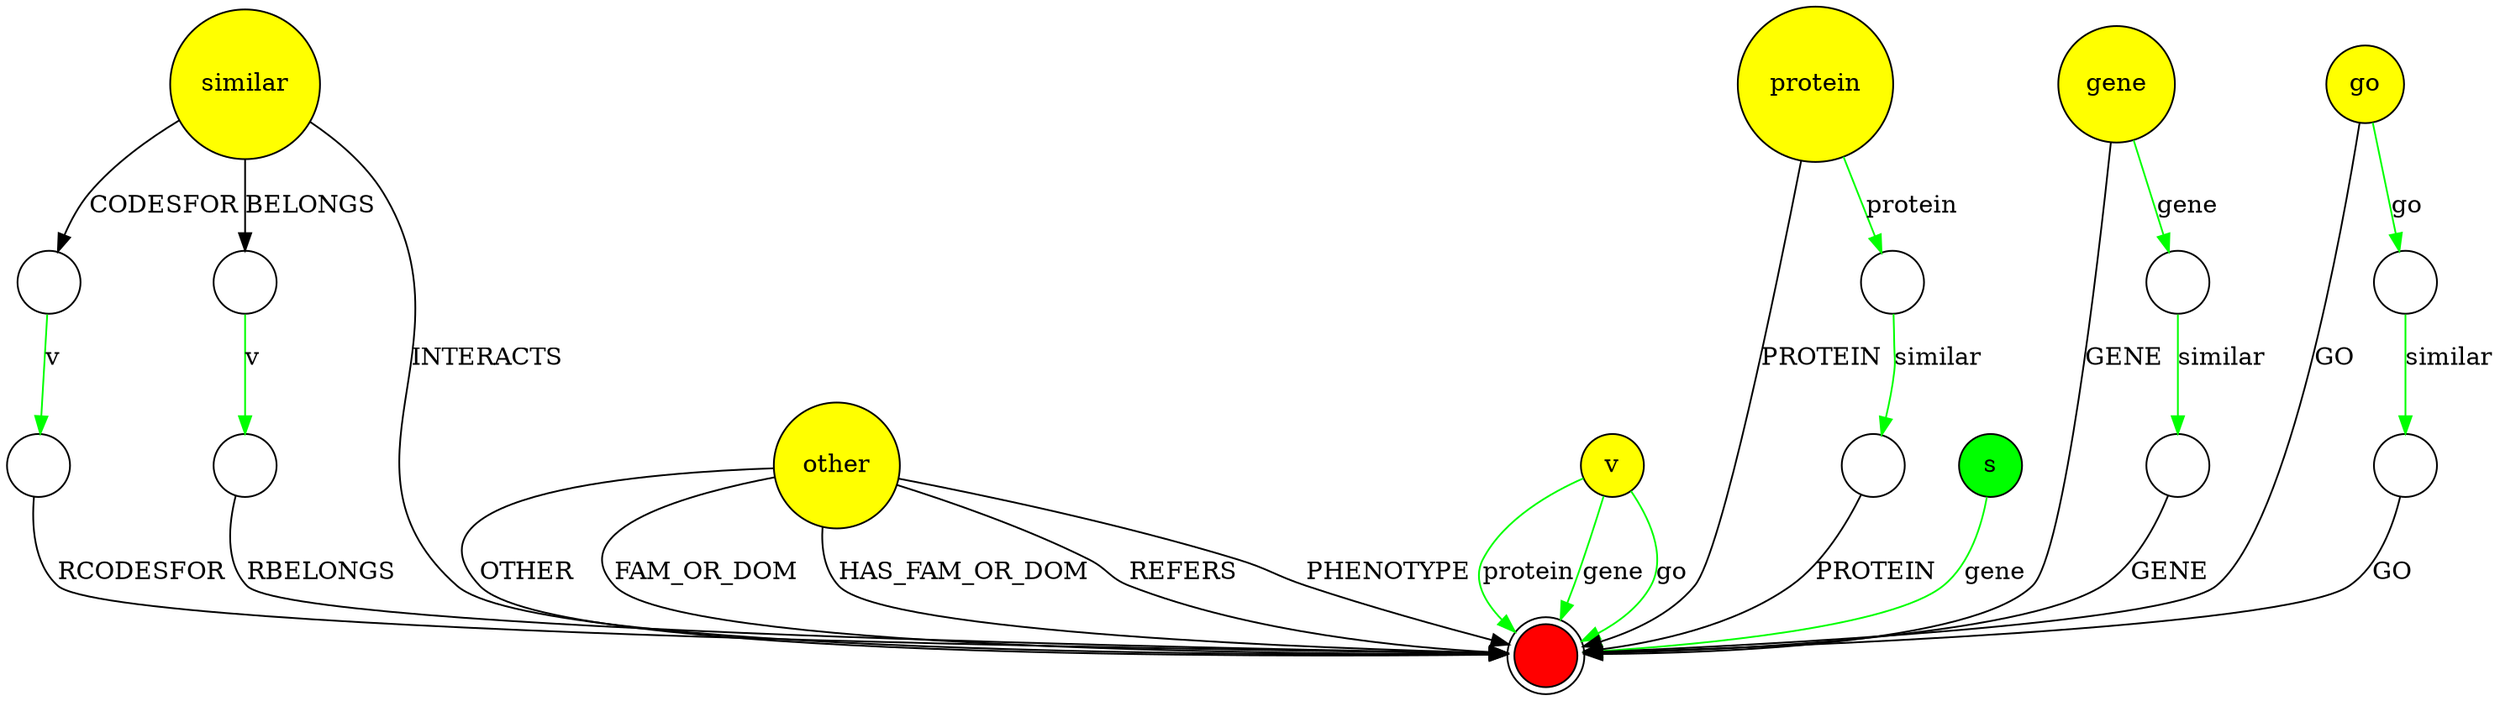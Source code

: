 digraph G {
node [shape = circle]
0[label="similar", style=filled, fillcolor=yellow]
0 -> 8 [label="CODESFOR"]; 

0 -> 17 [label="BELONGS"]; 

0 -> 7 [label="INTERACTS"]; 

1[label="other", style=filled, fillcolor=yellow]
1 -> 7 [label="OTHER"]; 

1 -> 7 [label="FAM_OR_DOM"]; 

1 -> 7 [label="HAS_FAM_OR_DOM"]; 

1 -> 7 [label="REFERS"]; 

1 -> 7 [label="PHENOTYPE"]; 

2[label="v", style=filled, fillcolor=yellow]
2 -> 7 [label="protein",color=green]; 

2 -> 7 [label="gene",color=green]; 

2 -> 7 [label="go",color=green]; 

3[label="protein", style=filled, fillcolor=yellow]
3 -> 16 [label="protein",color=green]; 

3 -> 7 [label="PROTEIN"]; 

4[label="s", style=filled, fillcolor=green]
4 -> 7 [label="gene",color=green]; 

5[label="gene", style=filled, fillcolor=yellow]
5 -> 14 [label="gene",color=green]; 

5 -> 7 [label="GENE"]; 

6[label="go", style=filled, fillcolor=yellow]
6 -> 15 [label="go",color=green]; 

6 -> 7 [label="GO"]; 

7[label="", shape = doublecircle, style=filled, fillcolor=red]
8[label=""]
8 -> 13 [label="v",color=green]; 

9[label=""]
9 -> 7 [label="GENE"]; 

10[label=""]
10 -> 7 [label="GO"]; 

11[label=""]
11 -> 7 [label="PROTEIN"]; 

12[label=""]
12 -> 7 [label="RBELONGS"]; 

13[label=""]
13 -> 7 [label="RCODESFOR"]; 

14[label=""]
14 -> 9 [label="similar",color=green]; 

15[label=""]
15 -> 10 [label="similar",color=green]; 

16[label=""]
16 -> 11 [label="similar",color=green]; 

17[label=""]
17 -> 12 [label="v",color=green]; 

}
